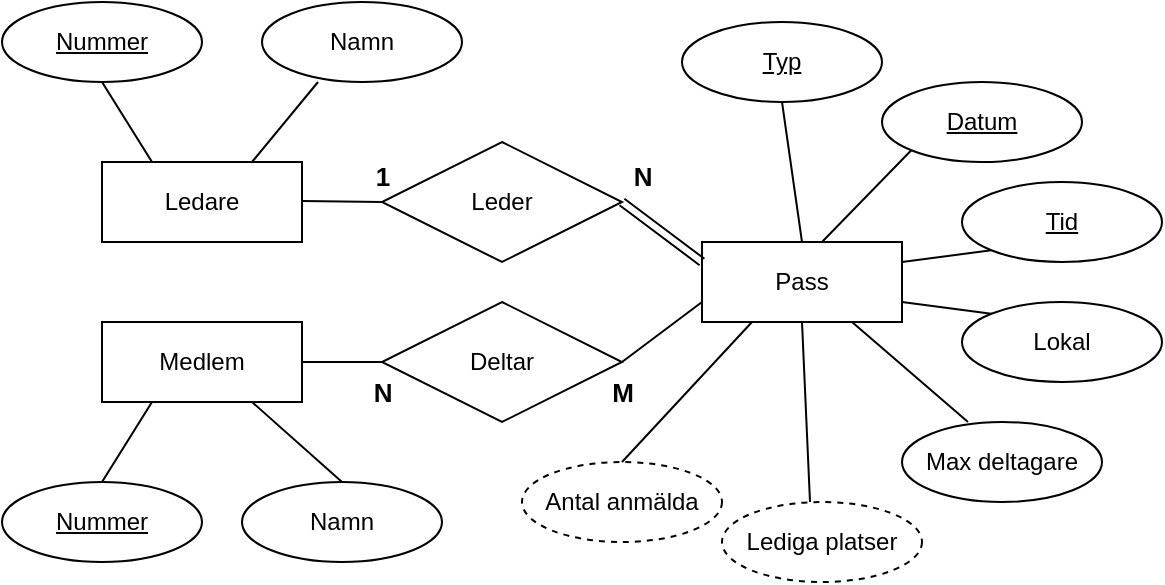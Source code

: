 <mxfile version="14.0.0" type="github" pages="2">
  <diagram id="R2lEEEUBdFMjLlhIrx00" name="ER">
    <mxGraphModel dx="801" dy="433" grid="1" gridSize="10" guides="1" tooltips="1" connect="1" arrows="1" fold="1" page="1" pageScale="1" pageWidth="827" pageHeight="1169" math="0" shadow="0" extFonts="Permanent Marker^https://fonts.googleapis.com/css?family=Permanent+Marker">
      <root>
        <mxCell id="0" />
        <mxCell id="1" parent="0" />
        <mxCell id="5EuRPj-aI9CK-kgrltqV-1" value="Ledare" style="whiteSpace=wrap;html=1;align=center;" vertex="1" parent="1">
          <mxGeometry x="60" y="100" width="100" height="40" as="geometry" />
        </mxCell>
        <mxCell id="5EuRPj-aI9CK-kgrltqV-2" value="Medlem" style="whiteSpace=wrap;html=1;align=center;" vertex="1" parent="1">
          <mxGeometry x="60" y="180" width="100" height="40" as="geometry" />
        </mxCell>
        <mxCell id="5EuRPj-aI9CK-kgrltqV-3" value="Pass" style="whiteSpace=wrap;html=1;align=center;" vertex="1" parent="1">
          <mxGeometry x="360" y="140" width="100" height="40" as="geometry" />
        </mxCell>
        <mxCell id="5EuRPj-aI9CK-kgrltqV-9" value="" style="edgeStyle=none;shape=link;rounded=0;orthogonalLoop=1;jettySize=auto;html=1;exitX=1;exitY=0.5;exitDx=0;exitDy=0;entryX=0;entryY=0.25;entryDx=0;entryDy=0;" edge="1" parent="1" source="5EuRPj-aI9CK-kgrltqV-4" target="5EuRPj-aI9CK-kgrltqV-3">
          <mxGeometry relative="1" as="geometry" />
        </mxCell>
        <mxCell id="5EuRPj-aI9CK-kgrltqV-4" value="Leder" style="shape=rhombus;perimeter=rhombusPerimeter;whiteSpace=wrap;html=1;align=center;" vertex="1" parent="1">
          <mxGeometry x="200" y="90" width="120" height="60" as="geometry" />
        </mxCell>
        <mxCell id="5EuRPj-aI9CK-kgrltqV-5" value="Deltar" style="shape=rhombus;perimeter=rhombusPerimeter;whiteSpace=wrap;html=1;align=center;" vertex="1" parent="1">
          <mxGeometry x="200" y="170" width="120" height="60" as="geometry" />
        </mxCell>
        <mxCell id="5EuRPj-aI9CK-kgrltqV-6" value="" style="endArrow=none;html=1;rounded=0;entryX=0;entryY=0.5;entryDx=0;entryDy=0;" edge="1" parent="1" target="5EuRPj-aI9CK-kgrltqV-4">
          <mxGeometry relative="1" as="geometry">
            <mxPoint x="160" y="119.5" as="sourcePoint" />
            <mxPoint x="320" y="119.5" as="targetPoint" />
          </mxGeometry>
        </mxCell>
        <mxCell id="5EuRPj-aI9CK-kgrltqV-7" value="" style="endArrow=none;html=1;rounded=0;exitX=1;exitY=0.5;exitDx=0;exitDy=0;" edge="1" parent="1" source="5EuRPj-aI9CK-kgrltqV-2">
          <mxGeometry relative="1" as="geometry">
            <mxPoint x="330" y="230" as="sourcePoint" />
            <mxPoint x="200" y="200" as="targetPoint" />
          </mxGeometry>
        </mxCell>
        <mxCell id="5EuRPj-aI9CK-kgrltqV-8" value="" style="endArrow=none;html=1;rounded=0;exitX=1;exitY=0.5;exitDx=0;exitDy=0;entryX=0;entryY=0.75;entryDx=0;entryDy=0;" edge="1" parent="1" source="5EuRPj-aI9CK-kgrltqV-5" target="5EuRPj-aI9CK-kgrltqV-3">
          <mxGeometry relative="1" as="geometry">
            <mxPoint x="330" y="230" as="sourcePoint" />
            <mxPoint x="490" y="230" as="targetPoint" />
          </mxGeometry>
        </mxCell>
        <mxCell id="5EuRPj-aI9CK-kgrltqV-10" value="&lt;font style=&quot;font-size: 13px&quot;&gt;&lt;b style=&quot;font-size: 13px&quot;&gt;1&lt;/b&gt;&lt;/font&gt;" style="text;html=1;resizable=0;autosize=1;align=center;verticalAlign=middle;points=[];fillColor=none;strokeColor=none;rounded=0;fontSize=13;" vertex="1" parent="1">
          <mxGeometry x="190" y="97" width="20" height="20" as="geometry" />
        </mxCell>
        <mxCell id="5EuRPj-aI9CK-kgrltqV-11" value="&lt;font style=&quot;font-size: 13px&quot;&gt;&lt;b style=&quot;font-size: 13px&quot;&gt;N&lt;/b&gt;&lt;/font&gt;" style="text;html=1;resizable=0;autosize=1;align=center;verticalAlign=middle;points=[];fillColor=none;strokeColor=none;rounded=0;fontSize=13;" vertex="1" parent="1">
          <mxGeometry x="320" y="97" width="20" height="20" as="geometry" />
        </mxCell>
        <mxCell id="5EuRPj-aI9CK-kgrltqV-12" value="&lt;font style=&quot;font-size: 13px&quot;&gt;&lt;b style=&quot;font-size: 13px&quot;&gt;N&lt;/b&gt;&lt;/font&gt;" style="text;html=1;resizable=0;autosize=1;align=center;verticalAlign=middle;points=[];fillColor=none;strokeColor=none;rounded=0;fontSize=13;" vertex="1" parent="1">
          <mxGeometry x="190" y="205" width="20" height="20" as="geometry" />
        </mxCell>
        <mxCell id="5EuRPj-aI9CK-kgrltqV-13" value="&lt;font style=&quot;font-size: 13px&quot;&gt;&lt;b style=&quot;font-size: 13px&quot;&gt;M&lt;/b&gt;&lt;/font&gt;" style="text;html=1;resizable=0;autosize=1;align=center;verticalAlign=middle;points=[];fillColor=none;strokeColor=none;rounded=0;fontSize=13;" vertex="1" parent="1">
          <mxGeometry x="305" y="205" width="30" height="20" as="geometry" />
        </mxCell>
        <mxCell id="5EuRPj-aI9CK-kgrltqV-14" value="Nummer" style="ellipse;whiteSpace=wrap;html=1;align=center;fontStyle=4;" vertex="1" parent="1">
          <mxGeometry x="10" y="20" width="100" height="40" as="geometry" />
        </mxCell>
        <mxCell id="5EuRPj-aI9CK-kgrltqV-15" value="Nummer" style="ellipse;whiteSpace=wrap;html=1;align=center;fontStyle=4;" vertex="1" parent="1">
          <mxGeometry x="10" y="260" width="100" height="40" as="geometry" />
        </mxCell>
        <mxCell id="5EuRPj-aI9CK-kgrltqV-16" value="Namn" style="ellipse;whiteSpace=wrap;html=1;align=center;" vertex="1" parent="1">
          <mxGeometry x="140" y="20" width="100" height="40" as="geometry" />
        </mxCell>
        <mxCell id="5EuRPj-aI9CK-kgrltqV-17" value="Namn" style="ellipse;whiteSpace=wrap;html=1;align=center;" vertex="1" parent="1">
          <mxGeometry x="130" y="260" width="100" height="40" as="geometry" />
        </mxCell>
        <mxCell id="5EuRPj-aI9CK-kgrltqV-18" value="" style="endArrow=none;html=1;rounded=0;exitX=0.5;exitY=1;exitDx=0;exitDy=0;entryX=0.25;entryY=0;entryDx=0;entryDy=0;" edge="1" parent="1" source="5EuRPj-aI9CK-kgrltqV-14" target="5EuRPj-aI9CK-kgrltqV-1">
          <mxGeometry relative="1" as="geometry">
            <mxPoint x="330" y="230" as="sourcePoint" />
            <mxPoint x="490" y="230" as="targetPoint" />
          </mxGeometry>
        </mxCell>
        <mxCell id="5EuRPj-aI9CK-kgrltqV-19" value="" style="endArrow=none;html=1;rounded=0;exitX=0.75;exitY=0;exitDx=0;exitDy=0;" edge="1" parent="1" source="5EuRPj-aI9CK-kgrltqV-1">
          <mxGeometry relative="1" as="geometry">
            <mxPoint x="330" y="230" as="sourcePoint" />
            <mxPoint x="168" y="60" as="targetPoint" />
          </mxGeometry>
        </mxCell>
        <mxCell id="5EuRPj-aI9CK-kgrltqV-20" value="" style="endArrow=none;html=1;rounded=0;exitX=0.5;exitY=0;exitDx=0;exitDy=0;entryX=0.25;entryY=1;entryDx=0;entryDy=0;" edge="1" parent="1" source="5EuRPj-aI9CK-kgrltqV-15" target="5EuRPj-aI9CK-kgrltqV-2">
          <mxGeometry relative="1" as="geometry">
            <mxPoint x="330" y="230" as="sourcePoint" />
            <mxPoint x="490" y="230" as="targetPoint" />
          </mxGeometry>
        </mxCell>
        <mxCell id="5EuRPj-aI9CK-kgrltqV-21" value="" style="endArrow=none;html=1;rounded=0;exitX=0.75;exitY=1;exitDx=0;exitDy=0;" edge="1" parent="1" source="5EuRPj-aI9CK-kgrltqV-2">
          <mxGeometry relative="1" as="geometry">
            <mxPoint x="330" y="230" as="sourcePoint" />
            <mxPoint x="180" y="260" as="targetPoint" />
          </mxGeometry>
        </mxCell>
        <mxCell id="5EuRPj-aI9CK-kgrltqV-23" value="&lt;u&gt;Typ&lt;/u&gt;" style="ellipse;whiteSpace=wrap;html=1;align=center;" vertex="1" parent="1">
          <mxGeometry x="350" y="30" width="100" height="40" as="geometry" />
        </mxCell>
        <mxCell id="5EuRPj-aI9CK-kgrltqV-24" value="&lt;u&gt;Datum&lt;/u&gt;" style="ellipse;whiteSpace=wrap;html=1;align=center;" vertex="1" parent="1">
          <mxGeometry x="450" y="60" width="100" height="40" as="geometry" />
        </mxCell>
        <mxCell id="5EuRPj-aI9CK-kgrltqV-25" value="&lt;u&gt;Tid&lt;/u&gt;" style="ellipse;whiteSpace=wrap;html=1;align=center;" vertex="1" parent="1">
          <mxGeometry x="490" y="110" width="100" height="40" as="geometry" />
        </mxCell>
        <mxCell id="5EuRPj-aI9CK-kgrltqV-26" value="Lokal" style="ellipse;whiteSpace=wrap;html=1;align=center;" vertex="1" parent="1">
          <mxGeometry x="490" y="170" width="100" height="40" as="geometry" />
        </mxCell>
        <mxCell id="5EuRPj-aI9CK-kgrltqV-27" value="Max deltagare" style="ellipse;whiteSpace=wrap;html=1;align=center;" vertex="1" parent="1">
          <mxGeometry x="460" y="230" width="100" height="40" as="geometry" />
        </mxCell>
        <mxCell id="5EuRPj-aI9CK-kgrltqV-28" value="Antal anmälda" style="ellipse;whiteSpace=wrap;html=1;align=center;dashed=1;" vertex="1" parent="1">
          <mxGeometry x="270" y="250" width="100" height="40" as="geometry" />
        </mxCell>
        <mxCell id="5EuRPj-aI9CK-kgrltqV-29" value="Lediga platser" style="ellipse;whiteSpace=wrap;html=1;align=center;dashed=1;" vertex="1" parent="1">
          <mxGeometry x="370" y="270" width="100" height="40" as="geometry" />
        </mxCell>
        <mxCell id="5EuRPj-aI9CK-kgrltqV-30" value="" style="endArrow=none;html=1;rounded=0;exitX=0.5;exitY=0;exitDx=0;exitDy=0;entryX=0.25;entryY=1;entryDx=0;entryDy=0;" edge="1" parent="1" source="5EuRPj-aI9CK-kgrltqV-28" target="5EuRPj-aI9CK-kgrltqV-3">
          <mxGeometry relative="1" as="geometry">
            <mxPoint x="330" y="230" as="sourcePoint" />
            <mxPoint x="490" y="230" as="targetPoint" />
          </mxGeometry>
        </mxCell>
        <mxCell id="5EuRPj-aI9CK-kgrltqV-31" value="" style="endArrow=none;html=1;rounded=0;exitX=0.44;exitY=0;exitDx=0;exitDy=0;exitPerimeter=0;entryX=0.5;entryY=1;entryDx=0;entryDy=0;" edge="1" parent="1" source="5EuRPj-aI9CK-kgrltqV-29" target="5EuRPj-aI9CK-kgrltqV-3">
          <mxGeometry relative="1" as="geometry">
            <mxPoint x="330" y="230" as="sourcePoint" />
            <mxPoint x="490" y="230" as="targetPoint" />
          </mxGeometry>
        </mxCell>
        <mxCell id="5EuRPj-aI9CK-kgrltqV-32" value="" style="endArrow=none;html=1;rounded=0;exitX=0.75;exitY=1;exitDx=0;exitDy=0;entryX=0.33;entryY=0;entryDx=0;entryDy=0;entryPerimeter=0;" edge="1" parent="1" source="5EuRPj-aI9CK-kgrltqV-3" target="5EuRPj-aI9CK-kgrltqV-27">
          <mxGeometry relative="1" as="geometry">
            <mxPoint x="330" y="230" as="sourcePoint" />
            <mxPoint x="494" y="233" as="targetPoint" />
          </mxGeometry>
        </mxCell>
        <mxCell id="5EuRPj-aI9CK-kgrltqV-33" value="" style="endArrow=none;html=1;rounded=0;entryX=0;entryY=0;entryDx=0;entryDy=0;exitX=1;exitY=0.75;exitDx=0;exitDy=0;" edge="1" parent="1" source="5EuRPj-aI9CK-kgrltqV-3" target="5EuRPj-aI9CK-kgrltqV-26">
          <mxGeometry relative="1" as="geometry">
            <mxPoint x="330" y="230" as="sourcePoint" />
            <mxPoint x="490" y="230" as="targetPoint" />
          </mxGeometry>
        </mxCell>
        <mxCell id="5EuRPj-aI9CK-kgrltqV-34" value="" style="endArrow=none;html=1;rounded=0;entryX=0;entryY=1;entryDx=0;entryDy=0;exitX=1;exitY=0.25;exitDx=0;exitDy=0;" edge="1" parent="1" source="5EuRPj-aI9CK-kgrltqV-3" target="5EuRPj-aI9CK-kgrltqV-25">
          <mxGeometry relative="1" as="geometry">
            <mxPoint x="330" y="230" as="sourcePoint" />
            <mxPoint x="490" y="230" as="targetPoint" />
          </mxGeometry>
        </mxCell>
        <mxCell id="5EuRPj-aI9CK-kgrltqV-35" value="" style="endArrow=none;html=1;rounded=0;entryX=0.5;entryY=1;entryDx=0;entryDy=0;exitX=0.5;exitY=0;exitDx=0;exitDy=0;" edge="1" parent="1" source="5EuRPj-aI9CK-kgrltqV-3" target="5EuRPj-aI9CK-kgrltqV-23">
          <mxGeometry relative="1" as="geometry">
            <mxPoint x="330" y="230" as="sourcePoint" />
            <mxPoint x="490" y="230" as="targetPoint" />
          </mxGeometry>
        </mxCell>
        <mxCell id="5EuRPj-aI9CK-kgrltqV-36" value="" style="endArrow=none;html=1;rounded=0;entryX=0;entryY=1;entryDx=0;entryDy=0;" edge="1" parent="1" target="5EuRPj-aI9CK-kgrltqV-24">
          <mxGeometry relative="1" as="geometry">
            <mxPoint x="420" y="140" as="sourcePoint" />
            <mxPoint x="490" y="230" as="targetPoint" />
          </mxGeometry>
        </mxCell>
      </root>
    </mxGraphModel>
  </diagram>
  <diagram id="ZMTXYaW6qK0jkHr7cnwB" name="Tabeller">
    <mxGraphModel dx="801" dy="433" grid="1" gridSize="10" guides="1" tooltips="1" connect="1" arrows="1" fold="1" page="1" pageScale="1" pageWidth="827" pageHeight="1169" math="0" shadow="0">
      <root>
        <mxCell id="VmGFISyWn0jLtp833blp-0" />
        <mxCell id="VmGFISyWn0jLtp833blp-1" parent="VmGFISyWn0jLtp833blp-0" />
        <mxCell id="VmGFISyWn0jLtp833blp-2" value="  Ledare" style="shape=table;startSize=30;container=1;collapsible=1;childLayout=tableLayout;fixedRows=1;rowLines=0;fontStyle=1;align=left;resizeLast=1;" vertex="1" parent="VmGFISyWn0jLtp833blp-1">
          <mxGeometry x="20" y="20" width="180" height="100" as="geometry" />
        </mxCell>
        <mxCell id="VmGFISyWn0jLtp833blp-3" value="" style="shape=partialRectangle;collapsible=0;dropTarget=0;pointerEvents=0;fillColor=none;top=0;left=0;bottom=1;right=0;points=[[0,0.5],[1,0.5]];portConstraint=eastwest;" vertex="1" parent="VmGFISyWn0jLtp833blp-2">
          <mxGeometry y="30" width="180" height="30" as="geometry" />
        </mxCell>
        <mxCell id="VmGFISyWn0jLtp833blp-4" value="Nummer" style="shape=partialRectangle;connectable=0;fillColor=none;top=0;left=0;bottom=0;right=0;fontStyle=5;overflow=hidden;" vertex="1" parent="VmGFISyWn0jLtp833blp-3">
          <mxGeometry width="90" height="30" as="geometry" />
        </mxCell>
        <mxCell id="VmGFISyWn0jLtp833blp-5" value="Namn" style="shape=partialRectangle;connectable=0;fillColor=none;top=0;left=0;bottom=0;right=0;align=center;spacingLeft=6;fontStyle=1;overflow=hidden;" vertex="1" parent="VmGFISyWn0jLtp833blp-3">
          <mxGeometry x="90" width="90" height="30" as="geometry" />
        </mxCell>
        <mxCell id="VmGFISyWn0jLtp833blp-6" style="shape=partialRectangle;collapsible=0;dropTarget=0;pointerEvents=0;fillColor=none;top=0;left=0;bottom=1;right=0;points=[[0,0.5],[1,0.5]];portConstraint=eastwest;" vertex="1" parent="VmGFISyWn0jLtp833blp-2">
          <mxGeometry y="60" width="180" height="30" as="geometry" />
        </mxCell>
        <mxCell id="VmGFISyWn0jLtp833blp-7" value="123" style="shape=partialRectangle;connectable=0;fillColor=none;top=0;left=0;bottom=0;right=0;fontStyle=0;overflow=hidden;" vertex="1" parent="VmGFISyWn0jLtp833blp-6">
          <mxGeometry width="90" height="30" as="geometry" />
        </mxCell>
        <mxCell id="VmGFISyWn0jLtp833blp-8" value="Tore Risch" style="shape=partialRectangle;connectable=0;fillColor=none;top=0;left=0;bottom=0;right=0;align=center;spacingLeft=6;fontStyle=0;overflow=hidden;" vertex="1" parent="VmGFISyWn0jLtp833blp-6">
          <mxGeometry x="90" width="90" height="30" as="geometry" />
        </mxCell>
        <mxCell id="Lnz0drg3YyzbVLNblRNq-0" value="   Medlemmar" style="shape=table;startSize=30;container=1;collapsible=1;childLayout=tableLayout;fixedRows=1;rowLines=0;fontStyle=1;align=left;resizeLast=1;" vertex="1" parent="VmGFISyWn0jLtp833blp-1">
          <mxGeometry x="230" y="20" width="180" height="100" as="geometry" />
        </mxCell>
        <mxCell id="Lnz0drg3YyzbVLNblRNq-1" value="" style="shape=partialRectangle;collapsible=0;dropTarget=0;pointerEvents=0;fillColor=none;top=0;left=0;bottom=1;right=0;points=[[0,0.5],[1,0.5]];portConstraint=eastwest;" vertex="1" parent="Lnz0drg3YyzbVLNblRNq-0">
          <mxGeometry y="30" width="180" height="30" as="geometry" />
        </mxCell>
        <mxCell id="Lnz0drg3YyzbVLNblRNq-2" value="Nummer" style="shape=partialRectangle;connectable=0;fillColor=none;top=0;left=0;bottom=0;right=0;fontStyle=5;overflow=hidden;" vertex="1" parent="Lnz0drg3YyzbVLNblRNq-1">
          <mxGeometry width="90" height="30" as="geometry" />
        </mxCell>
        <mxCell id="Lnz0drg3YyzbVLNblRNq-3" value="Namn" style="shape=partialRectangle;connectable=0;fillColor=none;top=0;left=0;bottom=0;right=0;align=center;spacingLeft=6;fontStyle=1;overflow=hidden;" vertex="1" parent="Lnz0drg3YyzbVLNblRNq-1">
          <mxGeometry x="90" width="90" height="30" as="geometry" />
        </mxCell>
        <mxCell id="Lnz0drg3YyzbVLNblRNq-4" style="shape=partialRectangle;collapsible=0;dropTarget=0;pointerEvents=0;fillColor=none;top=0;left=0;bottom=1;right=0;points=[[0,0.5],[1,0.5]];portConstraint=eastwest;" vertex="1" parent="Lnz0drg3YyzbVLNblRNq-0">
          <mxGeometry y="60" width="180" height="30" as="geometry" />
        </mxCell>
        <mxCell id="Lnz0drg3YyzbVLNblRNq-5" value="678" style="shape=partialRectangle;connectable=0;fillColor=none;top=0;left=0;bottom=0;right=0;fontStyle=0;overflow=hidden;" vertex="1" parent="Lnz0drg3YyzbVLNblRNq-4">
          <mxGeometry width="90" height="30" as="geometry" />
        </mxCell>
        <mxCell id="Lnz0drg3YyzbVLNblRNq-6" value="Pelle Ek" style="shape=partialRectangle;connectable=0;fillColor=none;top=0;left=0;bottom=0;right=0;align=center;spacingLeft=6;fontStyle=0;overflow=hidden;" vertex="1" parent="Lnz0drg3YyzbVLNblRNq-4">
          <mxGeometry x="90" width="90" height="30" as="geometry" />
        </mxCell>
      </root>
    </mxGraphModel>
  </diagram>
</mxfile>

